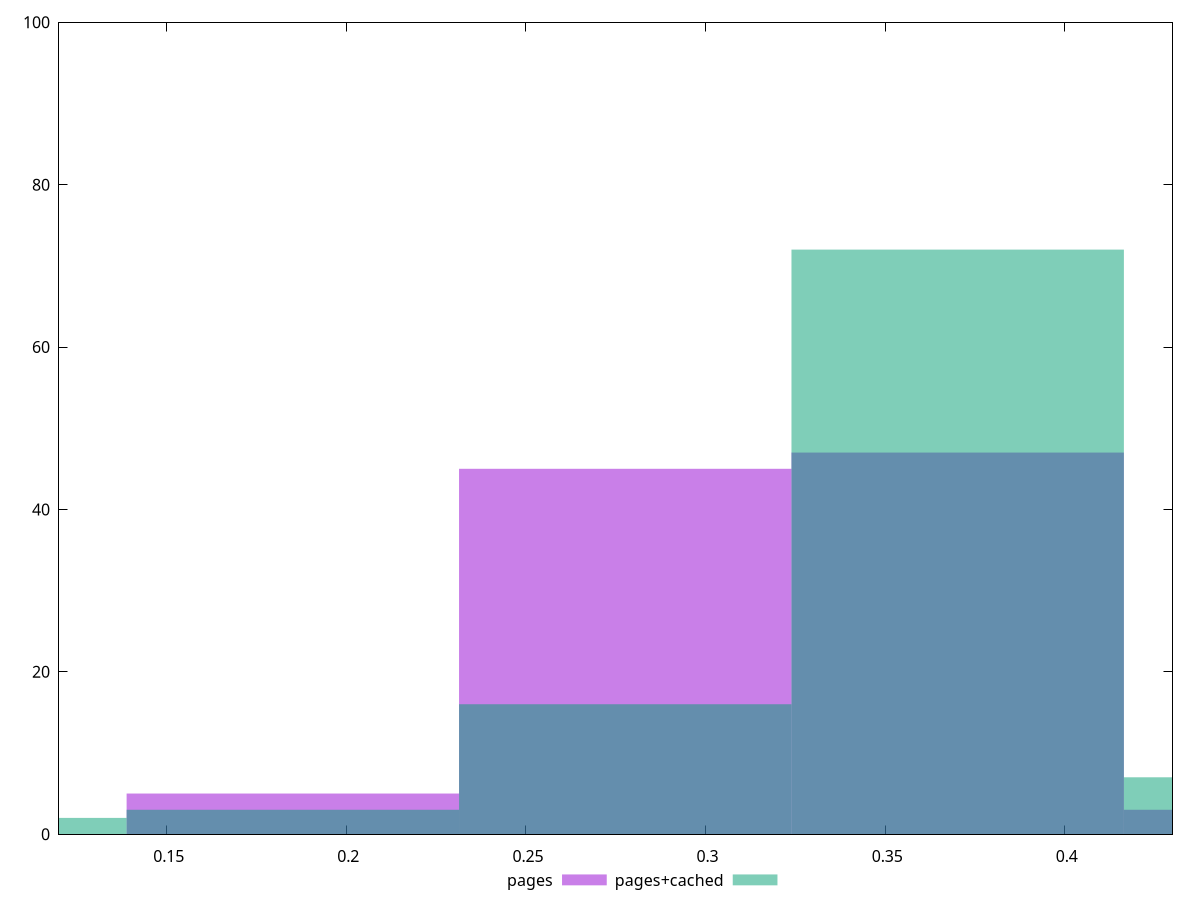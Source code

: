 reset

$pages <<EOF
0.18509773639650742 5
0.27764660459476115 45
0.37019547279301485 47
0.46274434099126854 3
EOF

$pagesCached <<EOF
0.27764660459476115 16
0.46274434099126854 7
0.37019547279301485 72
0.09254886819825371 2
0.18509773639650742 3
EOF

set key outside below
set boxwidth 0.09254886819825371
set xrange [0.12:0.43]
set yrange [0:100]
set trange [0:100]
set style fill transparent solid 0.5 noborder
set terminal svg size 640, 500 enhanced background rgb 'white'
set output "reprap/meta/score/comparison/histogram/0_vs_1.svg"

plot $pages title "pages" with boxes, \
     $pagesCached title "pages+cached" with boxes

reset
